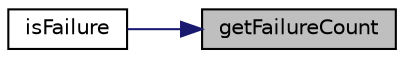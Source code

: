 digraph "getFailureCount"
{
 // LATEX_PDF_SIZE
  edge [fontname="Helvetica",fontsize="10",labelfontname="Helvetica",labelfontsize="10"];
  node [fontname="Helvetica",fontsize="10",shape=record];
  rankdir="RL";
  Node1 [label="getFailureCount",height=0.2,width=0.4,color="black", fillcolor="grey75", style="filled", fontcolor="black",tooltip=" "];
  Node1 -> Node2 [dir="back",color="midnightblue",fontsize="10",style="solid",fontname="Helvetica"];
  Node2 [label="isFailure",height=0.2,width=0.4,color="black", fillcolor="white", style="filled",URL="$class_test_result.html#a9d0d11f866fc5245b52617ebf2b501cb",tooltip=" "];
}

